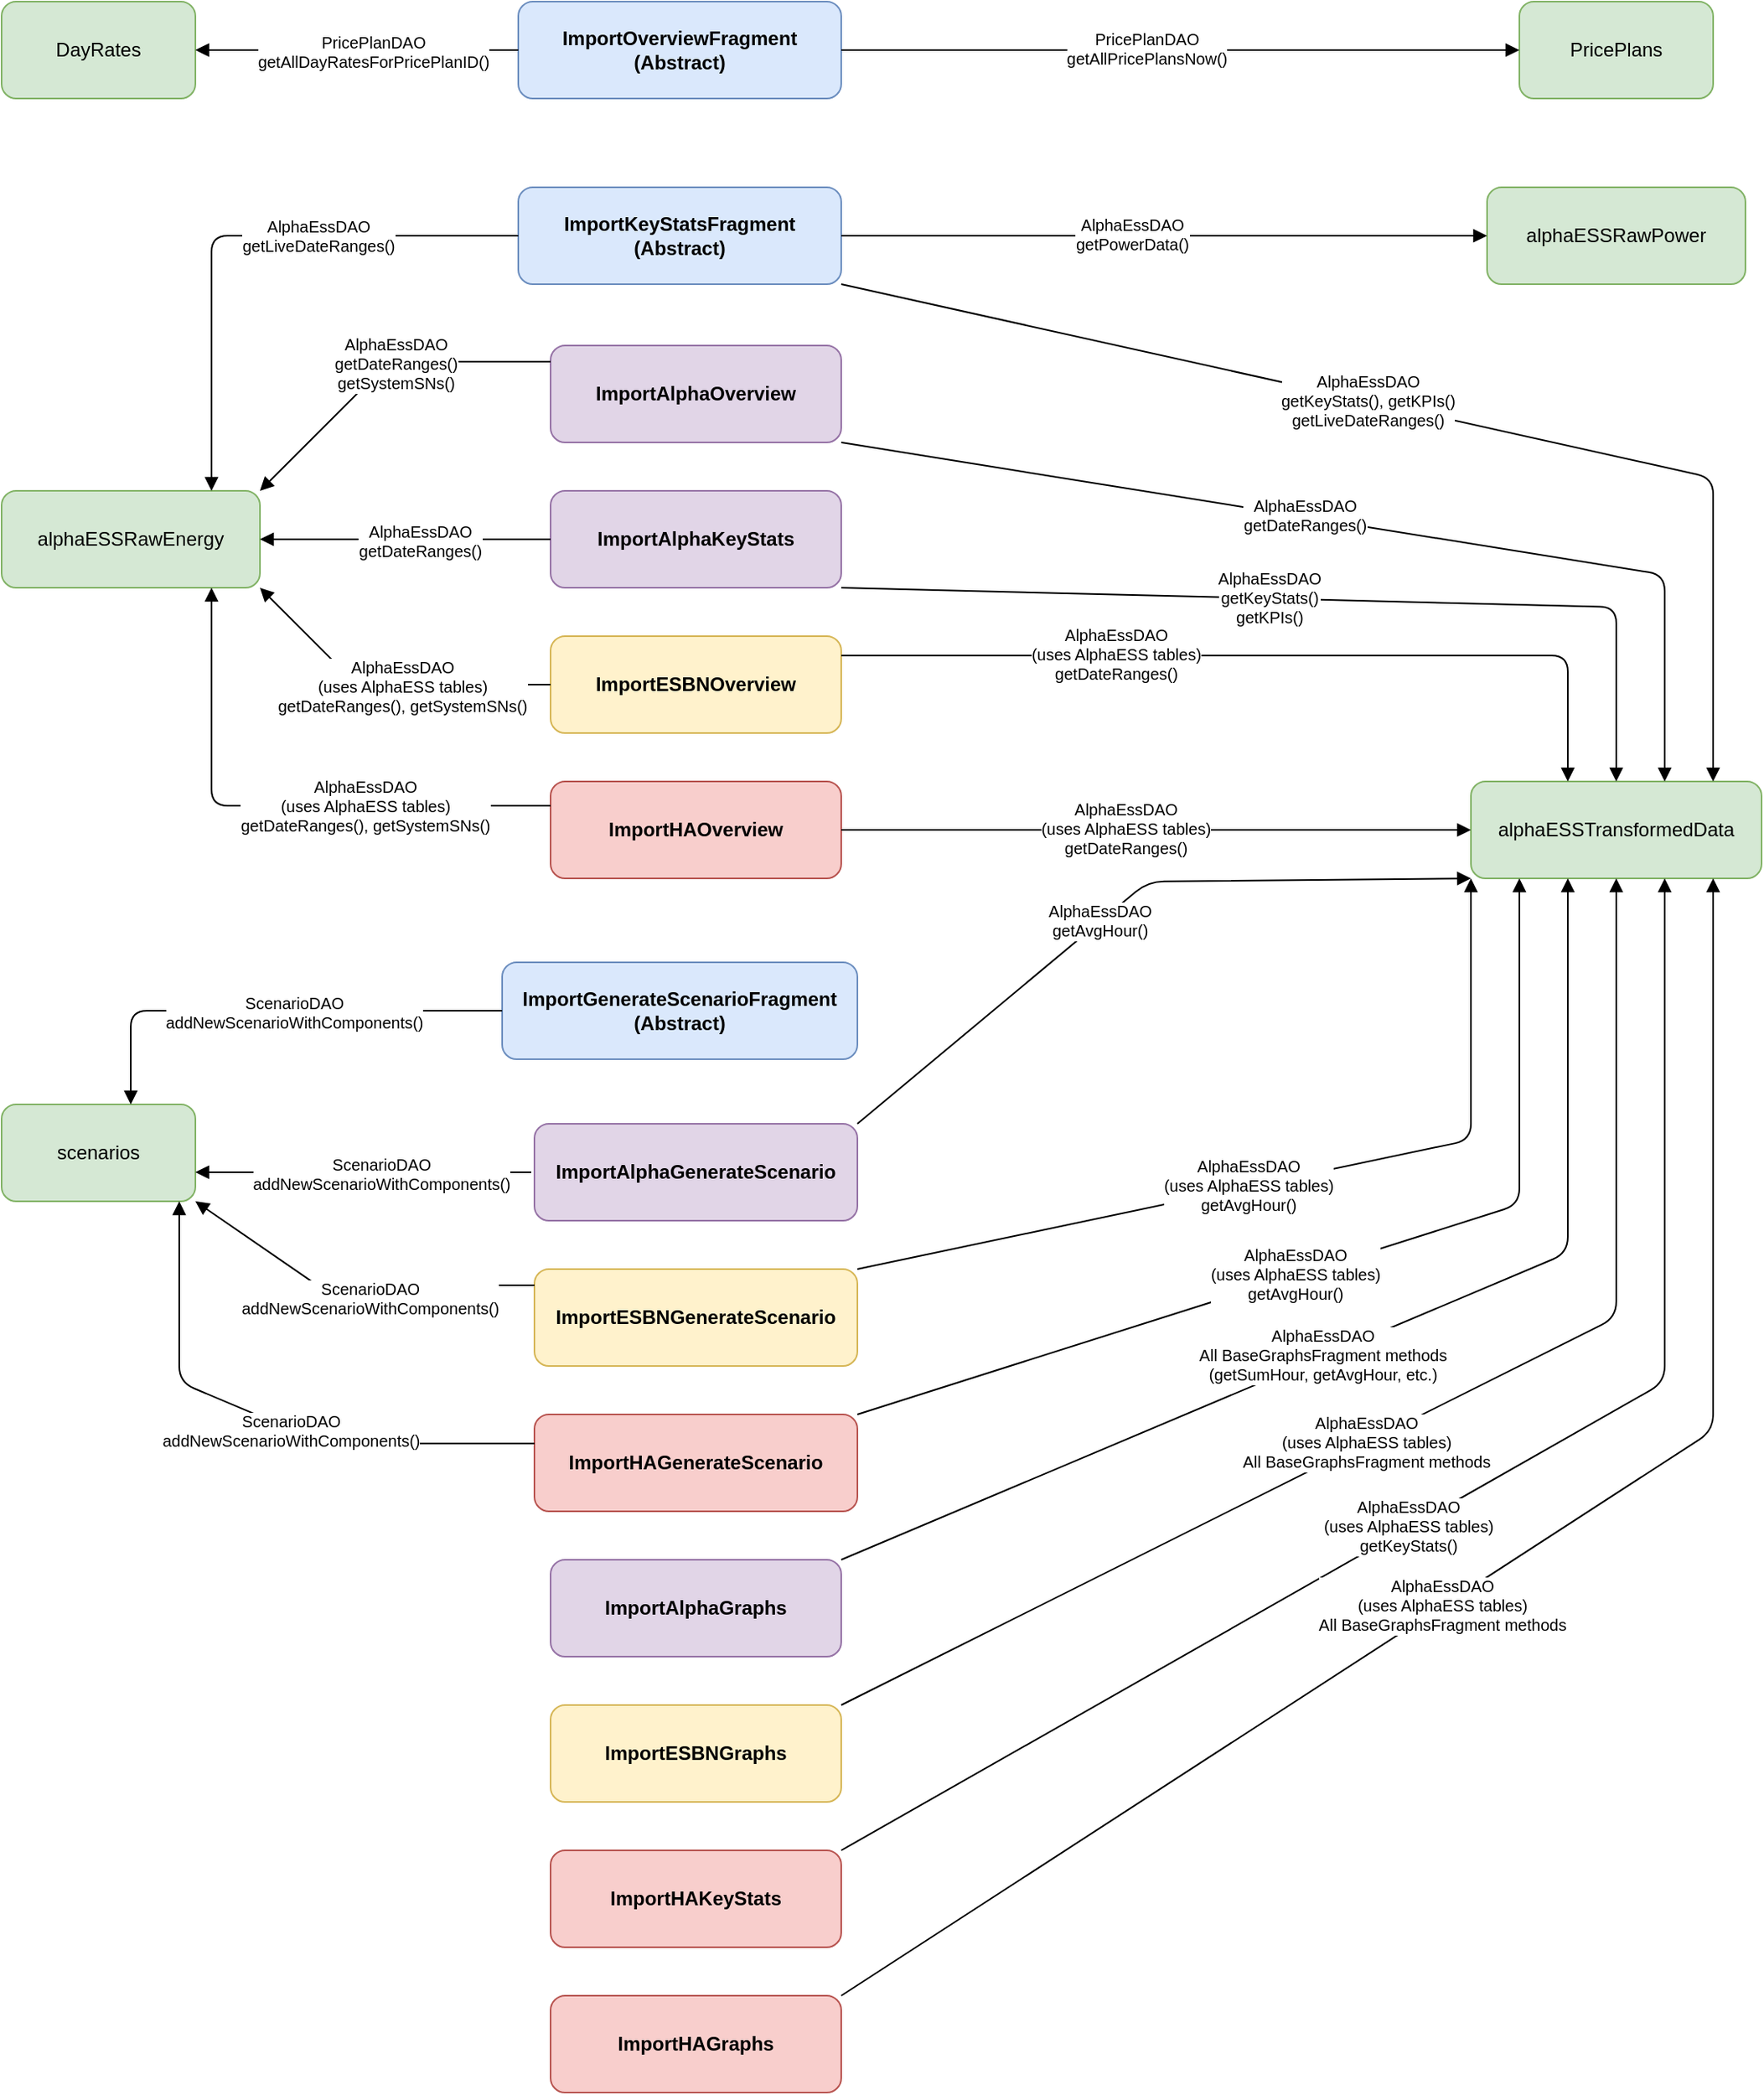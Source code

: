 <mxfile version="27.0.9">
  <diagram name="Import Fragments Dependencies" id="import-fragments">
    <mxGraphModel dx="1426" dy="841" grid="0" gridSize="10" guides="1" tooltips="1" connect="1" arrows="1" fold="1" page="1" pageScale="1" pageWidth="1800" pageHeight="1400" background="#ffffff" math="0" shadow="0">
      <root>
        <mxCell id="0" />
        <mxCell id="1" parent="0" />
        <mxCell id="import-overview-fragment" value="ImportOverviewFragment&#xa;(Abstract)" style="rounded=1;whiteSpace=wrap;html=1;fillColor=#DAE8FC;strokeColor=#6C8EBF;fontColor=#000000;fontStyle=1;" parent="1" vertex="1">
          <mxGeometry x="675" y="53" width="200" height="60" as="geometry" />
        </mxCell>
        <mxCell id="import-generate-scenario" value="ImportGenerateScenarioFragment&#xa;(Abstract)" style="rounded=1;whiteSpace=wrap;html=1;fillColor=#DAE8FC;strokeColor=#6C8EBF;fontColor=#000000;fontStyle=1;" parent="1" vertex="1">
          <mxGeometry x="665" y="648" width="220" height="60" as="geometry" />
        </mxCell>
        <mxCell id="import-keystats-fragment" value="ImportKeyStatsFragment&#xa;(Abstract)" style="rounded=1;whiteSpace=wrap;html=1;fillColor=#DAE8FC;strokeColor=#6C8EBF;fontColor=#000000;fontStyle=1;" parent="1" vertex="1">
          <mxGeometry x="675" y="168" width="200" height="60" as="geometry" />
        </mxCell>
        <mxCell id="import-alpha-overview" value="ImportAlphaOverview" style="rounded=1;whiteSpace=wrap;html=1;fillColor=#E1D5E7;strokeColor=#9673A6;fontColor=#000000;fontStyle=1;" parent="1" vertex="1">
          <mxGeometry x="695" y="266" width="180" height="60" as="geometry" />
        </mxCell>
        <mxCell id="import-alpha-keystats" value="ImportAlphaKeyStats" style="rounded=1;whiteSpace=wrap;html=1;fillColor=#E1D5E7;strokeColor=#9673A6;fontColor=#000000;fontStyle=1;" parent="1" vertex="1">
          <mxGeometry x="695" y="356" width="180" height="60" as="geometry" />
        </mxCell>
        <mxCell id="import-alpha-graphs" value="ImportAlphaGraphs" style="rounded=1;whiteSpace=wrap;html=1;fillColor=#E1D5E7;strokeColor=#9673A6;fontColor=#000000;fontStyle=1;" parent="1" vertex="1">
          <mxGeometry x="695" y="1018" width="180" height="60" as="geometry" />
        </mxCell>
        <mxCell id="import-alpha-generate" value="ImportAlphaGenerateScenario" style="rounded=1;whiteSpace=wrap;html=1;fillColor=#E1D5E7;strokeColor=#9673A6;fontColor=#000000;fontStyle=1;" parent="1" vertex="1">
          <mxGeometry x="685" y="748" width="200" height="60" as="geometry" />
        </mxCell>
        <mxCell id="import-esbn-overview" value="ImportESBNOverview" style="rounded=1;whiteSpace=wrap;html=1;fillColor=#FFF2CC;strokeColor=#D6B656;fontColor=#000000;fontStyle=1;" parent="1" vertex="1">
          <mxGeometry x="695" y="446" width="180" height="60" as="geometry" />
        </mxCell>
        <mxCell id="import-esbn-graphs" value="ImportESBNGraphs" style="rounded=1;whiteSpace=wrap;html=1;fillColor=#FFF2CC;strokeColor=#D6B656;fontColor=#000000;fontStyle=1;" parent="1" vertex="1">
          <mxGeometry x="695" y="1108" width="180" height="60" as="geometry" />
        </mxCell>
        <mxCell id="import-esbn-generate" value="ImportESBNGenerateScenario" style="rounded=1;whiteSpace=wrap;html=1;fillColor=#FFF2CC;strokeColor=#D6B656;fontColor=#000000;fontStyle=1;" parent="1" vertex="1">
          <mxGeometry x="685" y="838" width="200" height="60" as="geometry" />
        </mxCell>
        <mxCell id="import-ha-overview" value="ImportHAOverview" style="rounded=1;whiteSpace=wrap;html=1;fillColor=#F8CECC;strokeColor=#B85450;fontColor=#000000;fontStyle=1;" parent="1" vertex="1">
          <mxGeometry x="695" y="536" width="180" height="60" as="geometry" />
        </mxCell>
        <mxCell id="import-ha-keystats" value="ImportHAKeyStats" style="rounded=1;whiteSpace=wrap;html=1;fillColor=#F8CECC;strokeColor=#B85450;fontColor=#000000;fontStyle=1;" parent="1" vertex="1">
          <mxGeometry x="695" y="1198" width="180" height="60" as="geometry" />
        </mxCell>
        <mxCell id="import-ha-graphs" value="ImportHAGraphs" style="rounded=1;whiteSpace=wrap;html=1;fillColor=#F8CECC;strokeColor=#B85450;fontColor=#000000;fontStyle=1;" parent="1" vertex="1">
          <mxGeometry x="695" y="1288" width="180" height="60" as="geometry" />
        </mxCell>
        <mxCell id="import-ha-generate" value="ImportHAGenerateScenario" style="rounded=1;whiteSpace=wrap;html=1;fillColor=#F8CECC;strokeColor=#B85450;fontColor=#000000;fontStyle=1;" parent="1" vertex="1">
          <mxGeometry x="685" y="928" width="200" height="60" as="geometry" />
        </mxCell>
        <mxCell id="priceplans-table" value="PricePlans" style="rounded=1;whiteSpace=wrap;html=1;fillColor=#D5E8D4;strokeColor=#82B366;fontColor=#000000;" parent="1" vertex="1">
          <mxGeometry x="1295" y="53" width="120" height="60" as="geometry" />
        </mxCell>
        <mxCell id="dayrates-table" value="DayRates" style="rounded=1;whiteSpace=wrap;html=1;fillColor=#D5E8D4;strokeColor=#82B366;fontColor=#000000;" parent="1" vertex="1">
          <mxGeometry x="355" y="53" width="120" height="60" as="geometry" />
        </mxCell>
        <mxCell id="scenarios-table" value="scenarios" style="rounded=1;whiteSpace=wrap;html=1;fillColor=#D5E8D4;strokeColor=#82B366;fontColor=#000000;" parent="1" vertex="1">
          <mxGeometry x="355" y="736" width="120" height="60" as="geometry" />
        </mxCell>
        <mxCell id="alphaess-raw-table" value="alphaESSRawEnergy" style="rounded=1;whiteSpace=wrap;html=1;fillColor=#D5E8D4;strokeColor=#82B366;fontColor=#000000;" parent="1" vertex="1">
          <mxGeometry x="355" y="356" width="160" height="60" as="geometry" />
        </mxCell>
        <mxCell id="alphaess-transformed-table" value="alphaESSTransformedData" style="rounded=1;whiteSpace=wrap;html=1;fillColor=#D5E8D4;strokeColor=#82B366;fontColor=#000000;" parent="1" vertex="1">
          <mxGeometry x="1265" y="536" width="180" height="60" as="geometry" />
        </mxCell>
        <mxCell id="alphaess-power-table" value="alphaESSRawPower" style="rounded=1;whiteSpace=wrap;html=1;fillColor=#D5E8D4;strokeColor=#82B366;fontColor=#000000;" parent="1" vertex="1">
          <mxGeometry x="1275" y="168" width="160" height="60" as="geometry" />
        </mxCell>
        <mxCell id="overview-priceplans-connection" style="rounded=1;orthogonalLoop=1;jettySize=auto;html=1;startArrow=none;startFill=0;endArrow=block;endFill=1;strokeColor=#000000;noEdgeStyle=1;orthogonal=1;entryX=0;entryY=0.5;entryDx=0;entryDy=0;" parent="1" source="import-overview-fragment" target="priceplans-table" edge="1">
          <mxGeometry relative="1" as="geometry" />
        </mxCell>
        <mxCell id="overview-priceplans-label" value="PricePlanDAO&#xa;getAllPricePlansNow()" style="edgeLabel;html=1;align=center;verticalAlign=middle;resizable=0;points=[];fontSize=10;fontColor=#000000;labelBackgroundColor=#FFFFFF;" parent="overview-priceplans-connection" vertex="1" connectable="0">
          <mxGeometry x="-0.1" y="1" relative="1" as="geometry">
            <mxPoint as="offset" />
          </mxGeometry>
        </mxCell>
        <mxCell id="overview-dayrates-connection" style="rounded=1;orthogonalLoop=1;jettySize=auto;html=1;startArrow=none;startFill=0;endArrow=block;endFill=1;strokeColor=#000000;noEdgeStyle=1;orthogonal=1;" parent="1" source="import-overview-fragment" target="dayrates-table" edge="1">
          <mxGeometry relative="1" as="geometry" />
        </mxCell>
        <mxCell id="overview-dayrates-label" value="PricePlanDAO&#xa;getAllDayRatesForPricePlanID()" style="edgeLabel;html=1;align=center;verticalAlign=middle;resizable=0;points=[];fontSize=10;fontColor=#000000;labelBackgroundColor=#FFFFFF;" parent="overview-dayrates-connection" vertex="1" connectable="0">
          <mxGeometry x="-0.1" y="1" relative="1" as="geometry">
            <mxPoint as="offset" />
          </mxGeometry>
        </mxCell>
        <mxCell id="generate-scenarios-connection" style="rounded=1;orthogonalLoop=1;jettySize=auto;html=1;startArrow=none;startFill=0;endArrow=block;endFill=1;strokeColor=#000000;noEdgeStyle=1;orthogonal=1;" parent="1" source="import-generate-scenario" target="scenarios-table" edge="1">
          <mxGeometry relative="1" as="geometry">
            <Array as="points">
              <mxPoint x="435" y="678" />
            </Array>
          </mxGeometry>
        </mxCell>
        <mxCell id="generate-scenarios-label" value="ScenarioDAO&#xa;addNewScenarioWithComponents()" style="edgeLabel;html=1;align=center;verticalAlign=middle;resizable=0;points=[];fontSize=10;fontColor=#000000;labelBackgroundColor=#FFFFFF;" parent="generate-scenarios-connection" vertex="1" connectable="0">
          <mxGeometry x="-0.1" y="1" relative="1" as="geometry">
            <mxPoint as="offset" />
          </mxGeometry>
        </mxCell>
        <mxCell id="keystats-transformed-connection" style="rounded=1;orthogonalLoop=1;jettySize=auto;html=1;startArrow=none;startFill=0;endArrow=block;endFill=1;strokeColor=#000000;noEdgeStyle=1;orthogonal=1;" parent="1" source="import-keystats-fragment" target="alphaess-transformed-table" edge="1">
          <mxGeometry relative="1" as="geometry">
            <Array as="points">
              <mxPoint x="1415" y="348" />
            </Array>
          </mxGeometry>
        </mxCell>
        <mxCell id="keystats-transformed-label" value="AlphaEssDAO&#xa;getKeyStats(), getKPIs()&#xa;getLiveDateRanges()" style="edgeLabel;html=1;align=center;verticalAlign=middle;resizable=0;points=[];fontSize=10;fontColor=#000000;labelBackgroundColor=#FFFFFF;" parent="keystats-transformed-connection" vertex="1" connectable="0">
          <mxGeometry x="-0.1" y="1" relative="1" as="geometry">
            <mxPoint as="offset" />
          </mxGeometry>
        </mxCell>
        <mxCell id="keystats-raw-connection" style="rounded=1;orthogonalLoop=1;jettySize=auto;html=1;startArrow=none;startFill=0;endArrow=block;endFill=1;strokeColor=#000000;noEdgeStyle=1;orthogonal=1;exitX=0;exitY=0.5;exitDx=0;exitDy=0;" parent="1" source="import-keystats-fragment" target="alphaess-raw-table" edge="1">
          <mxGeometry relative="1" as="geometry">
            <Array as="points">
              <mxPoint x="485" y="198" />
            </Array>
          </mxGeometry>
        </mxCell>
        <mxCell id="keystats-raw-label" value="AlphaEssDAO&#xa;getLiveDateRanges()" style="edgeLabel;html=1;align=center;verticalAlign=middle;resizable=0;points=[];fontSize=10;fontColor=#000000;labelBackgroundColor=#FFFFFF;" parent="keystats-raw-connection" vertex="1" connectable="0">
          <mxGeometry x="-0.1" y="1" relative="1" as="geometry">
            <mxPoint x="32" y="-1" as="offset" />
          </mxGeometry>
        </mxCell>
        <mxCell id="keystats-power-connection" style="rounded=1;orthogonalLoop=1;jettySize=auto;html=1;startArrow=none;startFill=0;endArrow=block;endFill=1;strokeColor=#000000;noEdgeStyle=1;orthogonal=1;exitX=1;exitY=0.5;exitDx=0;exitDy=0;" parent="1" source="import-keystats-fragment" target="alphaess-power-table" edge="1">
          <mxGeometry relative="1" as="geometry" />
        </mxCell>
        <mxCell id="keystats-power-label" value="AlphaEssDAO&#xa;getPowerData()" style="edgeLabel;html=1;align=center;verticalAlign=middle;resizable=0;points=[];fontSize=10;fontColor=#000000;labelBackgroundColor=#FFFFFF;" parent="keystats-power-connection" vertex="1" connectable="0">
          <mxGeometry x="-0.1" y="1" relative="1" as="geometry">
            <mxPoint as="offset" />
          </mxGeometry>
        </mxCell>
        <mxCell id="alpha-overview-raw-connection" style="rounded=1;orthogonalLoop=1;jettySize=auto;html=1;startArrow=none;startFill=0;endArrow=block;endFill=1;strokeColor=#000000;noEdgeStyle=1;orthogonal=1;" parent="1" source="import-alpha-overview" target="alphaess-raw-table" edge="1">
          <mxGeometry relative="1" as="geometry">
            <mxPoint x="1005" y="296" as="sourcePoint" />
            <Array as="points">
              <mxPoint x="595" y="276" />
            </Array>
          </mxGeometry>
        </mxCell>
        <mxCell id="alpha-overview-raw-label" value="AlphaEssDAO&#xa;getDateRanges()&#xa;getSystemSNs()" style="edgeLabel;html=1;align=center;verticalAlign=middle;resizable=0;points=[];fontSize=10;fontColor=#000000;labelBackgroundColor=#FFFFFF;" parent="alpha-overview-raw-connection" vertex="1" connectable="0">
          <mxGeometry x="-0.1" y="1" relative="1" as="geometry">
            <mxPoint as="offset" />
          </mxGeometry>
        </mxCell>
        <mxCell id="alpha-overview-transformed-connection" style="rounded=1;orthogonalLoop=1;jettySize=auto;html=1;startArrow=none;startFill=0;endArrow=block;endFill=1;strokeColor=#000000;noEdgeStyle=1;orthogonal=1;" parent="1" source="import-alpha-overview" target="alphaess-transformed-table" edge="1">
          <mxGeometry relative="1" as="geometry">
            <Array as="points">
              <mxPoint x="1385" y="408" />
            </Array>
          </mxGeometry>
        </mxCell>
        <mxCell id="alpha-overview-transformed-label" value="AlphaEssDAO&#xa;getDateRanges()" style="edgeLabel;html=1;align=center;verticalAlign=middle;resizable=0;points=[];fontSize=10;fontColor=#000000;labelBackgroundColor=#FFFFFF;" parent="alpha-overview-transformed-connection" vertex="1" connectable="0">
          <mxGeometry x="-0.1" y="1" relative="1" as="geometry">
            <mxPoint as="offset" />
          </mxGeometry>
        </mxCell>
        <mxCell id="alpha-keystats-transformed-connection" style="rounded=1;orthogonalLoop=1;jettySize=auto;html=1;startArrow=none;startFill=0;endArrow=block;endFill=1;strokeColor=#000000;noEdgeStyle=1;orthogonal=1;" parent="1" source="import-alpha-keystats" target="alphaess-transformed-table" edge="1">
          <mxGeometry relative="1" as="geometry">
            <Array as="points">
              <mxPoint x="1355" y="428" />
            </Array>
          </mxGeometry>
        </mxCell>
        <mxCell id="alpha-keystats-transformed-label" value="AlphaEssDAO&#xa;getKeyStats()&#xa;getKPIs()" style="edgeLabel;html=1;align=center;verticalAlign=middle;resizable=0;points=[];fontSize=10;fontColor=#000000;labelBackgroundColor=#FFFFFF;" parent="alpha-keystats-transformed-connection" vertex="1" connectable="0">
          <mxGeometry x="-0.1" y="1" relative="1" as="geometry">
            <mxPoint as="offset" />
          </mxGeometry>
        </mxCell>
        <mxCell id="alpha-keystats-raw-connection" style="rounded=1;orthogonalLoop=1;jettySize=auto;html=1;startArrow=none;startFill=0;endArrow=block;endFill=1;strokeColor=#000000;noEdgeStyle=1;orthogonal=1;exitX=0;exitY=0.5;exitDx=0;exitDy=0;entryX=1;entryY=0.5;entryDx=0;entryDy=0;" parent="1" source="import-alpha-keystats" target="alphaess-raw-table" edge="1">
          <mxGeometry relative="1" as="geometry">
            <Array as="points" />
          </mxGeometry>
        </mxCell>
        <mxCell id="alpha-keystats-raw-label" value="AlphaEssDAO&#xa;getDateRanges()" style="edgeLabel;html=1;align=center;verticalAlign=middle;resizable=0;points=[];fontSize=10;fontColor=#000000;labelBackgroundColor=#FFFFFF;" parent="alpha-keystats-raw-connection" vertex="1" connectable="0">
          <mxGeometry x="-0.1" y="1" relative="1" as="geometry">
            <mxPoint as="offset" />
          </mxGeometry>
        </mxCell>
        <mxCell id="alpha-graphs-transformed-connection" style="rounded=1;orthogonalLoop=1;jettySize=auto;html=1;startArrow=none;startFill=0;endArrow=block;endFill=1;strokeColor=#000000;noEdgeStyle=1;orthogonal=1;" parent="1" source="import-alpha-graphs" target="alphaess-transformed-table" edge="1">
          <mxGeometry relative="1" as="geometry">
            <Array as="points">
              <mxPoint x="1325" y="828" />
            </Array>
          </mxGeometry>
        </mxCell>
        <mxCell id="alpha-graphs-transformed-label" value="AlphaEssDAO&#xa;All BaseGraphsFragment methods&#xa;(getSumHour, getAvgHour, etc.)" style="edgeLabel;html=1;align=center;verticalAlign=middle;resizable=0;points=[];fontSize=10;fontColor=#000000;labelBackgroundColor=#FFFFFF;" parent="alpha-graphs-transformed-connection" vertex="1" connectable="0">
          <mxGeometry x="-0.1" y="1" relative="1" as="geometry">
            <mxPoint as="offset" />
          </mxGeometry>
        </mxCell>
        <mxCell id="alpha-generate-scenarios-connection" style="rounded=1;orthogonalLoop=1;jettySize=auto;html=1;startArrow=none;startFill=0;endArrow=block;endFill=1;strokeColor=#000000;noEdgeStyle=1;orthogonal=1;" parent="1" target="scenarios-table" edge="1">
          <mxGeometry relative="1" as="geometry">
            <mxPoint x="683" y="778" as="sourcePoint" />
          </mxGeometry>
        </mxCell>
        <mxCell id="alpha-generate-scenarios-label" value="ScenarioDAO&#xa;addNewScenarioWithComponents()" style="edgeLabel;html=1;align=center;verticalAlign=middle;resizable=0;points=[];fontSize=10;fontColor=#000000;labelBackgroundColor=#FFFFFF;" parent="alpha-generate-scenarios-connection" vertex="1" connectable="0">
          <mxGeometry x="-0.1" y="1" relative="1" as="geometry">
            <mxPoint as="offset" />
          </mxGeometry>
        </mxCell>
        <mxCell id="alpha-generate-transformed-connection" style="rounded=1;orthogonalLoop=1;jettySize=auto;html=1;startArrow=none;startFill=0;endArrow=block;endFill=1;strokeColor=#000000;noEdgeStyle=1;orthogonal=1;" parent="1" source="import-alpha-generate" target="alphaess-transformed-table" edge="1">
          <mxGeometry relative="1" as="geometry">
            <Array as="points">
              <mxPoint x="1065" y="598" />
            </Array>
          </mxGeometry>
        </mxCell>
        <mxCell id="alpha-generate-transformed-label" value="AlphaEssDAO&#xa;getAvgHour()" style="edgeLabel;html=1;align=center;verticalAlign=middle;resizable=0;points=[];fontSize=10;fontColor=#000000;labelBackgroundColor=#FFFFFF;" parent="alpha-generate-transformed-connection" vertex="1" connectable="0">
          <mxGeometry x="-0.1" y="1" relative="1" as="geometry">
            <mxPoint as="offset" />
          </mxGeometry>
        </mxCell>
        <mxCell id="esbn-overview-raw-connection" style="rounded=1;orthogonalLoop=1;jettySize=auto;html=1;startArrow=none;startFill=0;endArrow=block;endFill=1;strokeColor=#000000;noEdgeStyle=1;orthogonal=1;" parent="1" source="import-esbn-overview" target="alphaess-raw-table" edge="1">
          <mxGeometry relative="1" as="geometry">
            <Array as="points">
              <mxPoint x="575" y="476" />
            </Array>
          </mxGeometry>
        </mxCell>
        <mxCell id="esbn-overview-raw-label" value="AlphaEssDAO&#xa;(uses AlphaESS tables)&#xa;getDateRanges(), getSystemSNs()" style="edgeLabel;html=1;align=center;verticalAlign=middle;resizable=0;points=[];fontSize=10;fontColor=#000000;labelBackgroundColor=#FFFFFF;" parent="esbn-overview-raw-connection" vertex="1" connectable="0">
          <mxGeometry x="-0.1" y="1" relative="1" as="geometry">
            <mxPoint as="offset" />
          </mxGeometry>
        </mxCell>
        <mxCell id="esbn-overview-transformed-connection" style="rounded=1;orthogonalLoop=1;jettySize=auto;html=1;startArrow=none;startFill=0;endArrow=block;endFill=1;strokeColor=#000000;noEdgeStyle=1;orthogonal=1;" parent="1" source="import-esbn-overview" target="alphaess-transformed-table" edge="1">
          <mxGeometry relative="1" as="geometry">
            <Array as="points">
              <mxPoint x="1325" y="458" />
            </Array>
          </mxGeometry>
        </mxCell>
        <mxCell id="esbn-overview-transformed-label" value="AlphaEssDAO&#xa;(uses AlphaESS tables)&#xa;getDateRanges()" style="edgeLabel;html=1;align=center;verticalAlign=middle;resizable=0;points=[];fontSize=10;fontColor=#000000;labelBackgroundColor=#FFFFFF;" parent="esbn-overview-transformed-connection" vertex="1" connectable="0">
          <mxGeometry x="-0.1" y="1" relative="1" as="geometry">
            <mxPoint x="-68" as="offset" />
          </mxGeometry>
        </mxCell>
        <mxCell id="esbn-graphs-transformed-connection" style="rounded=1;orthogonalLoop=1;jettySize=auto;html=1;startArrow=none;startFill=0;endArrow=block;endFill=1;strokeColor=#000000;noEdgeStyle=1;orthogonal=1;" parent="1" source="import-esbn-graphs" target="alphaess-transformed-table" edge="1">
          <mxGeometry relative="1" as="geometry">
            <Array as="points">
              <mxPoint x="1355" y="868" />
            </Array>
          </mxGeometry>
        </mxCell>
        <mxCell id="esbn-graphs-transformed-label" value="AlphaEssDAO&#xa;(uses AlphaESS tables)&#xa;All BaseGraphsFragment methods" style="edgeLabel;html=1;align=center;verticalAlign=middle;resizable=0;points=[];fontSize=10;fontColor=#000000;labelBackgroundColor=#FFFFFF;" parent="esbn-graphs-transformed-connection" vertex="1" connectable="0">
          <mxGeometry x="-0.1" y="1" relative="1" as="geometry">
            <mxPoint as="offset" />
          </mxGeometry>
        </mxCell>
        <mxCell id="esbn-generate-scenarios-connection" style="rounded=1;orthogonalLoop=1;jettySize=auto;html=1;startArrow=none;startFill=0;endArrow=block;endFill=1;strokeColor=#000000;noEdgeStyle=1;orthogonal=1;" parent="1" source="import-esbn-generate" target="scenarios-table" edge="1">
          <mxGeometry relative="1" as="geometry">
            <Array as="points">
              <mxPoint x="625" y="848" />
              <mxPoint x="565" y="858" />
            </Array>
          </mxGeometry>
        </mxCell>
        <mxCell id="esbn-generate-scenarios-label" value="ScenarioDAO&#xa;addNewScenarioWithComponents()" style="edgeLabel;html=1;align=center;verticalAlign=middle;resizable=0;points=[];fontSize=10;fontColor=#000000;labelBackgroundColor=#FFFFFF;" parent="esbn-generate-scenarios-connection" vertex="1" connectable="0">
          <mxGeometry x="-0.1" y="1" relative="1" as="geometry">
            <mxPoint as="offset" />
          </mxGeometry>
        </mxCell>
        <mxCell id="esbn-generate-transformed-connection" style="rounded=1;orthogonalLoop=1;jettySize=auto;html=1;startArrow=none;startFill=0;endArrow=block;endFill=1;strokeColor=#000000;noEdgeStyle=1;orthogonal=1;" parent="1" source="import-esbn-generate" target="alphaess-transformed-table" edge="1">
          <mxGeometry relative="1" as="geometry">
            <Array as="points">
              <mxPoint x="1265" y="758" />
            </Array>
          </mxGeometry>
        </mxCell>
        <mxCell id="esbn-generate-transformed-label" value="AlphaEssDAO&#xa;(uses AlphaESS tables)&#xa;getAvgHour()" style="edgeLabel;html=1;align=center;verticalAlign=middle;resizable=0;points=[];fontSize=10;fontColor=#000000;labelBackgroundColor=#FFFFFF;" parent="esbn-generate-transformed-connection" vertex="1" connectable="0">
          <mxGeometry x="-0.1" y="1" relative="1" as="geometry">
            <mxPoint as="offset" />
          </mxGeometry>
        </mxCell>
        <mxCell id="ha-overview-raw-connection" style="rounded=1;orthogonalLoop=1;jettySize=auto;html=1;startArrow=none;startFill=0;endArrow=block;endFill=1;strokeColor=#000000;noEdgeStyle=1;orthogonal=1;exitX=0;exitY=0.25;exitDx=0;exitDy=0;" parent="1" source="import-ha-overview" target="alphaess-raw-table" edge="1">
          <mxGeometry relative="1" as="geometry">
            <Array as="points">
              <mxPoint x="485" y="551" />
            </Array>
          </mxGeometry>
        </mxCell>
        <mxCell id="ha-overview-raw-label" value="AlphaEssDAO&#xa;(uses AlphaESS tables)&#xa;getDateRanges(), getSystemSNs()" style="edgeLabel;html=1;align=center;verticalAlign=middle;resizable=0;points=[];fontSize=10;fontColor=#000000;labelBackgroundColor=#FFFFFF;" parent="ha-overview-raw-connection" vertex="1" connectable="0">
          <mxGeometry x="-0.1" y="1" relative="1" as="geometry">
            <mxPoint x="40" y="-1" as="offset" />
          </mxGeometry>
        </mxCell>
        <mxCell id="ha-overview-transformed-connection" style="rounded=1;orthogonalLoop=1;jettySize=auto;html=1;startArrow=none;startFill=0;endArrow=block;endFill=1;strokeColor=#000000;noEdgeStyle=1;orthogonal=1;" parent="1" source="import-ha-overview" target="alphaess-transformed-table" edge="1">
          <mxGeometry relative="1" as="geometry" />
        </mxCell>
        <mxCell id="ha-overview-transformed-label" value="AlphaEssDAO&#xa;(uses AlphaESS tables)&#xa;getDateRanges()" style="edgeLabel;html=1;align=center;verticalAlign=middle;resizable=0;points=[];fontSize=10;fontColor=#000000;labelBackgroundColor=#FFFFFF;" parent="ha-overview-transformed-connection" vertex="1" connectable="0">
          <mxGeometry x="-0.1" y="1" relative="1" as="geometry">
            <mxPoint as="offset" />
          </mxGeometry>
        </mxCell>
        <mxCell id="ha-keystats-transformed-connection" style="rounded=1;orthogonalLoop=1;jettySize=auto;html=1;startArrow=none;startFill=0;endArrow=block;endFill=1;strokeColor=#000000;noEdgeStyle=1;orthogonal=1;" parent="1" source="import-ha-keystats" target="alphaess-transformed-table" edge="1">
          <mxGeometry relative="1" as="geometry">
            <Array as="points">
              <mxPoint x="1385" y="908" />
            </Array>
          </mxGeometry>
        </mxCell>
        <mxCell id="ha-keystats-transformed-label" value="AlphaEssDAO&#xa;(uses AlphaESS tables)&#xa;getKeyStats()" style="edgeLabel;html=1;align=center;verticalAlign=middle;resizable=0;points=[];fontSize=10;fontColor=#000000;labelBackgroundColor=#FFFFFF;" parent="ha-keystats-transformed-connection" vertex="1" connectable="0">
          <mxGeometry x="-0.1" y="1" relative="1" as="geometry">
            <mxPoint as="offset" />
          </mxGeometry>
        </mxCell>
        <mxCell id="ha-graphs-transformed-connection" style="rounded=1;orthogonalLoop=1;jettySize=auto;html=1;startArrow=none;startFill=0;endArrow=block;endFill=1;strokeColor=#000000;noEdgeStyle=1;orthogonal=1;" parent="1" source="import-ha-graphs" target="alphaess-transformed-table" edge="1">
          <mxGeometry relative="1" as="geometry">
            <Array as="points">
              <mxPoint x="1415" y="938" />
            </Array>
          </mxGeometry>
        </mxCell>
        <mxCell id="ha-graphs-transformed-label" value="AlphaEssDAO&#xa;(uses AlphaESS tables)&#xa;All BaseGraphsFragment methods" style="edgeLabel;html=1;align=center;verticalAlign=middle;resizable=0;points=[];fontSize=10;fontColor=#000000;labelBackgroundColor=#FFFFFF;" parent="ha-graphs-transformed-connection" vertex="1" connectable="0">
          <mxGeometry x="-0.1" y="1" relative="1" as="geometry">
            <mxPoint as="offset" />
          </mxGeometry>
        </mxCell>
        <mxCell id="ha-generate-scenarios-connection" style="rounded=1;orthogonalLoop=1;jettySize=auto;html=1;startArrow=none;startFill=0;endArrow=block;endFill=1;strokeColor=#000000;noEdgeStyle=1;orthogonal=1;" parent="1" source="import-ha-generate" target="scenarios-table" edge="1">
          <mxGeometry relative="1" as="geometry">
            <Array as="points">
              <mxPoint x="555" y="946" />
              <mxPoint x="465" y="908" />
            </Array>
          </mxGeometry>
        </mxCell>
        <mxCell id="ha-generate-scenarios-label" value="ScenarioDAO&#xa;addNewScenarioWithComponents()" style="edgeLabel;html=1;align=center;verticalAlign=middle;resizable=0;points=[];fontSize=10;fontColor=#000000;labelBackgroundColor=#FFFFFF;" parent="ha-generate-scenarios-connection" vertex="1" connectable="0">
          <mxGeometry x="-0.1" y="1" relative="1" as="geometry">
            <mxPoint as="offset" />
          </mxGeometry>
        </mxCell>
        <mxCell id="ha-generate-transformed-connection" style="rounded=1;orthogonalLoop=1;jettySize=auto;html=1;startArrow=none;startFill=0;endArrow=block;endFill=1;strokeColor=#000000;noEdgeStyle=1;orthogonal=1;" parent="1" source="import-ha-generate" target="alphaess-transformed-table" edge="1">
          <mxGeometry relative="1" as="geometry">
            <Array as="points">
              <mxPoint x="1295" y="798" />
            </Array>
          </mxGeometry>
        </mxCell>
        <mxCell id="ha-generate-transformed-label" value="AlphaEssDAO&#xa;(uses AlphaESS tables)&#xa;getAvgHour()" style="edgeLabel;html=1;align=center;verticalAlign=middle;resizable=0;points=[];fontSize=10;fontColor=#000000;labelBackgroundColor=#FFFFFF;" parent="ha-generate-transformed-connection" vertex="1" connectable="0">
          <mxGeometry x="-0.1" y="1" relative="1" as="geometry">
            <mxPoint as="offset" />
          </mxGeometry>
        </mxCell>
      </root>
    </mxGraphModel>
  </diagram>
</mxfile>
